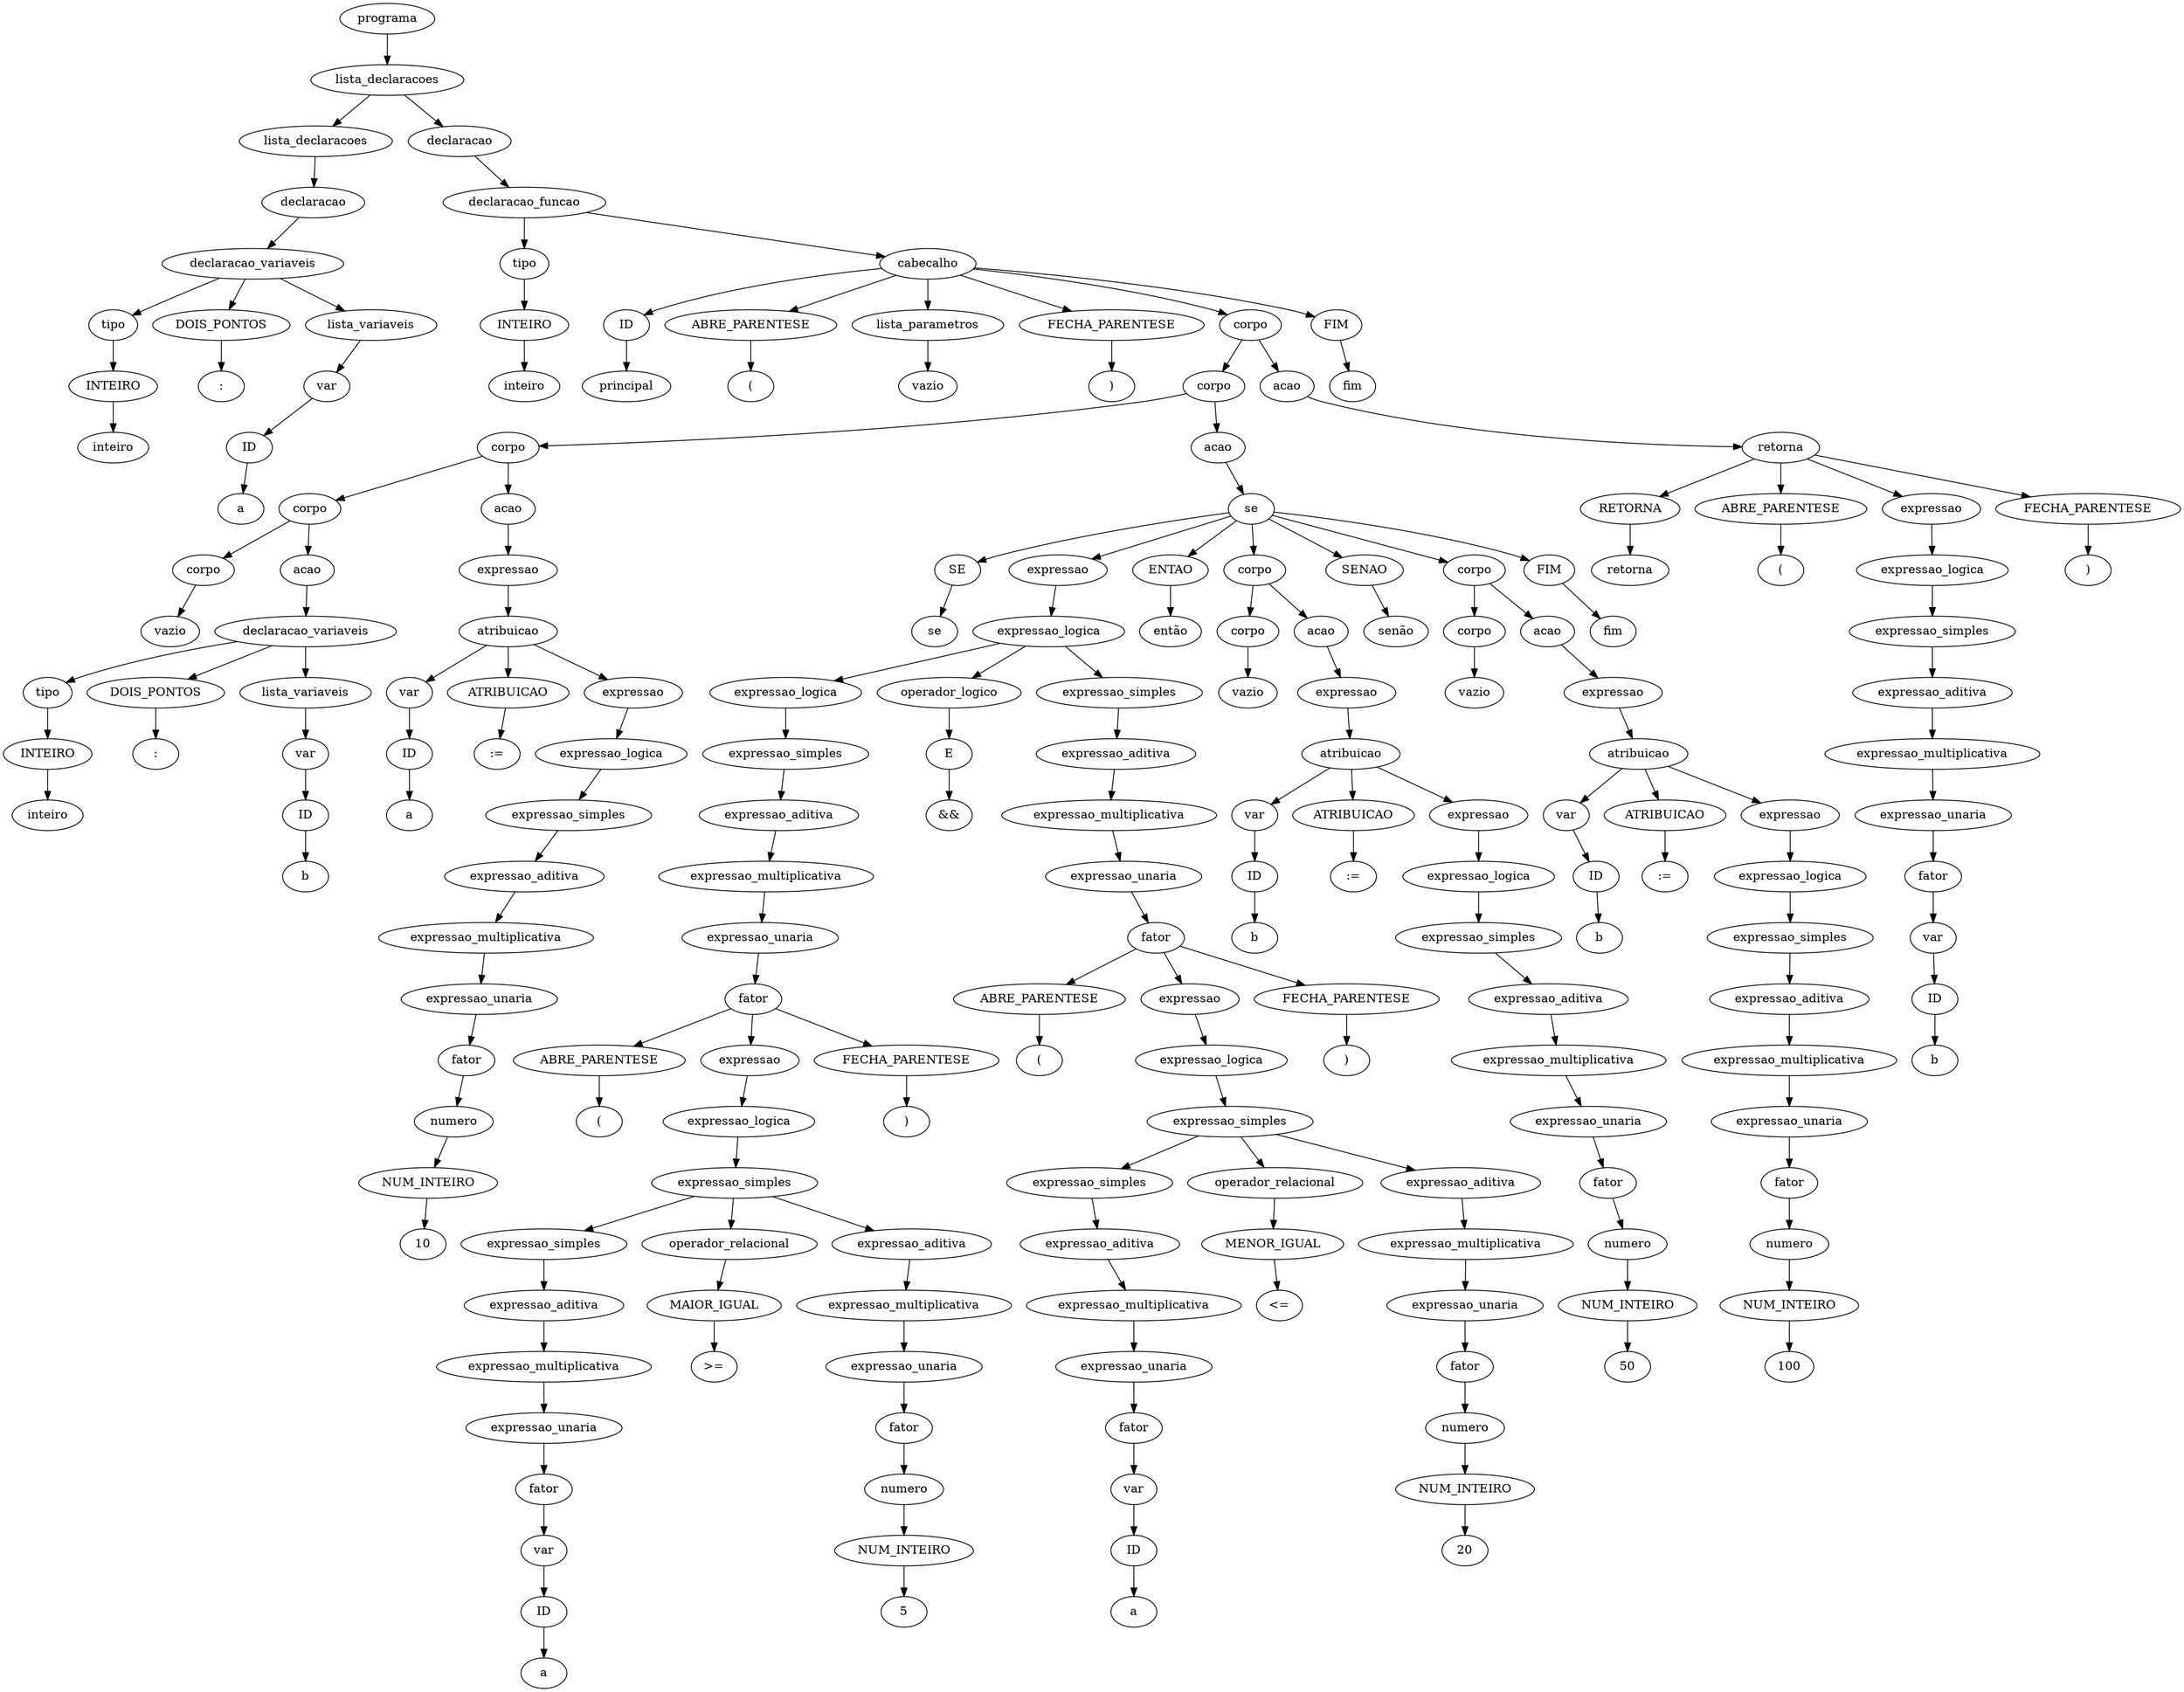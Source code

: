 digraph tree {
    "0x0" [label="programa"];
    "0x1" [label="lista_declaracoes"];
    "0x2" [label="lista_declaracoes"];
    "0x3" [label="declaracao"];
    "0x4" [label="declaracao_variaveis"];
    "0x5" [label="tipo"];
    "0x6" [label="INTEIRO"];
    "0x7" [label="inteiro"];
    "0x8" [label="DOIS_PONTOS"];
    "0x9" [label=":"];
    "0xa" [label="lista_variaveis"];
    "0xb" [label="var"];
    "0xc" [label="ID"];
    "0xd" [label="a"];
    "0xe" [label="declaracao"];
    "0xf" [label="declaracao_funcao"];
    "0x10" [label="tipo"];
    "0x11" [label="INTEIRO"];
    "0x12" [label="inteiro"];
    "0x13" [label="cabecalho"];
    "0x14" [label="ID"];
    "0x15" [label="principal"];
    "0x16" [label="ABRE_PARENTESE"];
    "0x17" [label="("];
    "0x18" [label="lista_parametros"];
    "0x19" [label="vazio"];
    "0x1a" [label="FECHA_PARENTESE"];
    "0x1b" [label=")"];
    "0x1c" [label="corpo"];
    "0x1d" [label="corpo"];
    "0x1e" [label="corpo"];
    "0x1f" [label="corpo"];
    "0x20" [label="corpo"];
    "0x21" [label="vazio"];
    "0x22" [label="acao"];
    "0x23" [label="declaracao_variaveis"];
    "0x24" [label="tipo"];
    "0x25" [label="INTEIRO"];
    "0x26" [label="inteiro"];
    "0x27" [label="DOIS_PONTOS"];
    "0x28" [label=":"];
    "0x29" [label="lista_variaveis"];
    "0x2a" [label="var"];
    "0x2b" [label="ID"];
    "0x2c" [label="b"];
    "0x2d" [label="acao"];
    "0x2e" [label="expressao"];
    "0x2f" [label="atribuicao"];
    "0x30" [label="var"];
    "0x31" [label="ID"];
    "0x32" [label="a"];
    "0x33" [label="ATRIBUICAO"];
    "0x34" [label=":="];
    "0x35" [label="expressao"];
    "0x36" [label="expressao_logica"];
    "0x37" [label="expressao_simples"];
    "0x38" [label="expressao_aditiva"];
    "0x39" [label="expressao_multiplicativa"];
    "0x3a" [label="expressao_unaria"];
    "0x3b" [label="fator"];
    "0x3c" [label="numero"];
    "0x3d" [label="NUM_INTEIRO"];
    "0x3e" [label="10"];
    "0x3f" [label="acao"];
    "0x40" [label="se"];
    "0x41" [label="SE"];
    "0x42" [label="se"];
    "0x43" [label="expressao"];
    "0x44" [label="expressao_logica"];
    "0x45" [label="expressao_logica"];
    "0x46" [label="expressao_simples"];
    "0x47" [label="expressao_aditiva"];
    "0x48" [label="expressao_multiplicativa"];
    "0x49" [label="expressao_unaria"];
    "0x4a" [label="fator"];
    "0x4b" [label="ABRE_PARENTESE"];
    "0x4c" [label="("];
    "0x4d" [label="expressao"];
    "0x4e" [label="expressao_logica"];
    "0x4f" [label="expressao_simples"];
    "0x50" [label="expressao_simples"];
    "0x51" [label="expressao_aditiva"];
    "0x52" [label="expressao_multiplicativa"];
    "0x53" [label="expressao_unaria"];
    "0x54" [label="fator"];
    "0x55" [label="var"];
    "0x56" [label="ID"];
    "0x57" [label="a"];
    "0x58" [label="operador_relacional"];
    "0x59" [label="MAIOR_IGUAL"];
    "0x5a" [label=">="];
    "0x5b" [label="expressao_aditiva"];
    "0x5c" [label="expressao_multiplicativa"];
    "0x5d" [label="expressao_unaria"];
    "0x5e" [label="fator"];
    "0x5f" [label="numero"];
    "0x60" [label="NUM_INTEIRO"];
    "0x61" [label="5"];
    "0x62" [label="FECHA_PARENTESE"];
    "0x63" [label=")"];
    "0x64" [label="operador_logico"];
    "0x65" [label="E"];
    "0x66" [label="&&"];
    "0x67" [label="expressao_simples"];
    "0x68" [label="expressao_aditiva"];
    "0x69" [label="expressao_multiplicativa"];
    "0x6a" [label="expressao_unaria"];
    "0x6b" [label="fator"];
    "0x6c" [label="ABRE_PARENTESE"];
    "0x6d" [label="("];
    "0x6e" [label="expressao"];
    "0x6f" [label="expressao_logica"];
    "0x70" [label="expressao_simples"];
    "0x71" [label="expressao_simples"];
    "0x72" [label="expressao_aditiva"];
    "0x73" [label="expressao_multiplicativa"];
    "0x74" [label="expressao_unaria"];
    "0x75" [label="fator"];
    "0x76" [label="var"];
    "0x77" [label="ID"];
    "0x78" [label="a"];
    "0x79" [label="operador_relacional"];
    "0x7a" [label="MENOR_IGUAL"];
    "0x7b" [label="<="];
    "0x7c" [label="expressao_aditiva"];
    "0x7d" [label="expressao_multiplicativa"];
    "0x7e" [label="expressao_unaria"];
    "0x7f" [label="fator"];
    "0x80" [label="numero"];
    "0x81" [label="NUM_INTEIRO"];
    "0x82" [label="20"];
    "0x83" [label="FECHA_PARENTESE"];
    "0x84" [label=")"];
    "0x85" [label="ENTAO"];
    "0x86" [label="então"];
    "0x87" [label="corpo"];
    "0x88" [label="corpo"];
    "0x89" [label="vazio"];
    "0x8a" [label="acao"];
    "0x8b" [label="expressao"];
    "0x8c" [label="atribuicao"];
    "0x8d" [label="var"];
    "0x8e" [label="ID"];
    "0x8f" [label="b"];
    "0x90" [label="ATRIBUICAO"];
    "0x91" [label=":="];
    "0x92" [label="expressao"];
    "0x93" [label="expressao_logica"];
    "0x94" [label="expressao_simples"];
    "0x95" [label="expressao_aditiva"];
    "0x96" [label="expressao_multiplicativa"];
    "0x97" [label="expressao_unaria"];
    "0x98" [label="fator"];
    "0x99" [label="numero"];
    "0x9a" [label="NUM_INTEIRO"];
    "0x9b" [label="50"];
    "0x9c" [label="SENAO"];
    "0x9d" [label="senão"];
    "0x9e" [label="corpo"];
    "0x9f" [label="corpo"];
    "0xa0" [label="vazio"];
    "0xa1" [label="acao"];
    "0xa2" [label="expressao"];
    "0xa3" [label="atribuicao"];
    "0xa4" [label="var"];
    "0xa5" [label="ID"];
    "0xa6" [label="b"];
    "0xa7" [label="ATRIBUICAO"];
    "0xa8" [label=":="];
    "0xa9" [label="expressao"];
    "0xaa" [label="expressao_logica"];
    "0xab" [label="expressao_simples"];
    "0xac" [label="expressao_aditiva"];
    "0xad" [label="expressao_multiplicativa"];
    "0xae" [label="expressao_unaria"];
    "0xaf" [label="fator"];
    "0xb0" [label="numero"];
    "0xb1" [label="NUM_INTEIRO"];
    "0xb2" [label="100"];
    "0xb3" [label="FIM"];
    "0xb4" [label="fim"];
    "0xb5" [label="acao"];
    "0xb6" [label="retorna"];
    "0xb7" [label="RETORNA"];
    "0xb8" [label="retorna"];
    "0xb9" [label="ABRE_PARENTESE"];
    "0xba" [label="("];
    "0xbb" [label="expressao"];
    "0xbc" [label="expressao_logica"];
    "0xbd" [label="expressao_simples"];
    "0xbe" [label="expressao_aditiva"];
    "0xbf" [label="expressao_multiplicativa"];
    "0xc0" [label="expressao_unaria"];
    "0xc1" [label="fator"];
    "0xc2" [label="var"];
    "0xc3" [label="ID"];
    "0xc4" [label="b"];
    "0xc5" [label="FECHA_PARENTESE"];
    "0xc6" [label=")"];
    "0xc7" [label="FIM"];
    "0xc8" [label="fim"];
    "0x0" -> "0x1";
    "0x1" -> "0x2";
    "0x1" -> "0xe";
    "0x2" -> "0x3";
    "0x3" -> "0x4";
    "0x4" -> "0x5";
    "0x4" -> "0x8";
    "0x4" -> "0xa";
    "0x5" -> "0x6";
    "0x6" -> "0x7";
    "0x8" -> "0x9";
    "0xa" -> "0xb";
    "0xb" -> "0xc";
    "0xc" -> "0xd";
    "0xe" -> "0xf";
    "0xf" -> "0x10";
    "0xf" -> "0x13";
    "0x10" -> "0x11";
    "0x11" -> "0x12";
    "0x13" -> "0x14";
    "0x13" -> "0x16";
    "0x13" -> "0x18";
    "0x13" -> "0x1a";
    "0x13" -> "0x1c";
    "0x13" -> "0xc7";
    "0x14" -> "0x15";
    "0x16" -> "0x17";
    "0x18" -> "0x19";
    "0x1a" -> "0x1b";
    "0x1c" -> "0x1d";
    "0x1c" -> "0xb5";
    "0x1d" -> "0x1e";
    "0x1d" -> "0x3f";
    "0x1e" -> "0x1f";
    "0x1e" -> "0x2d";
    "0x1f" -> "0x20";
    "0x1f" -> "0x22";
    "0x20" -> "0x21";
    "0x22" -> "0x23";
    "0x23" -> "0x24";
    "0x23" -> "0x27";
    "0x23" -> "0x29";
    "0x24" -> "0x25";
    "0x25" -> "0x26";
    "0x27" -> "0x28";
    "0x29" -> "0x2a";
    "0x2a" -> "0x2b";
    "0x2b" -> "0x2c";
    "0x2d" -> "0x2e";
    "0x2e" -> "0x2f";
    "0x2f" -> "0x30";
    "0x2f" -> "0x33";
    "0x2f" -> "0x35";
    "0x30" -> "0x31";
    "0x31" -> "0x32";
    "0x33" -> "0x34";
    "0x35" -> "0x36";
    "0x36" -> "0x37";
    "0x37" -> "0x38";
    "0x38" -> "0x39";
    "0x39" -> "0x3a";
    "0x3a" -> "0x3b";
    "0x3b" -> "0x3c";
    "0x3c" -> "0x3d";
    "0x3d" -> "0x3e";
    "0x3f" -> "0x40";
    "0x40" -> "0x41";
    "0x40" -> "0x43";
    "0x40" -> "0x85";
    "0x40" -> "0x87";
    "0x40" -> "0x9c";
    "0x40" -> "0x9e";
    "0x40" -> "0xb3";
    "0x41" -> "0x42";
    "0x43" -> "0x44";
    "0x44" -> "0x45";
    "0x44" -> "0x64";
    "0x44" -> "0x67";
    "0x45" -> "0x46";
    "0x46" -> "0x47";
    "0x47" -> "0x48";
    "0x48" -> "0x49";
    "0x49" -> "0x4a";
    "0x4a" -> "0x4b";
    "0x4a" -> "0x4d";
    "0x4a" -> "0x62";
    "0x4b" -> "0x4c";
    "0x4d" -> "0x4e";
    "0x4e" -> "0x4f";
    "0x4f" -> "0x50";
    "0x4f" -> "0x58";
    "0x4f" -> "0x5b";
    "0x50" -> "0x51";
    "0x51" -> "0x52";
    "0x52" -> "0x53";
    "0x53" -> "0x54";
    "0x54" -> "0x55";
    "0x55" -> "0x56";
    "0x56" -> "0x57";
    "0x58" -> "0x59";
    "0x59" -> "0x5a";
    "0x5b" -> "0x5c";
    "0x5c" -> "0x5d";
    "0x5d" -> "0x5e";
    "0x5e" -> "0x5f";
    "0x5f" -> "0x60";
    "0x60" -> "0x61";
    "0x62" -> "0x63";
    "0x64" -> "0x65";
    "0x65" -> "0x66";
    "0x67" -> "0x68";
    "0x68" -> "0x69";
    "0x69" -> "0x6a";
    "0x6a" -> "0x6b";
    "0x6b" -> "0x6c";
    "0x6b" -> "0x6e";
    "0x6b" -> "0x83";
    "0x6c" -> "0x6d";
    "0x6e" -> "0x6f";
    "0x6f" -> "0x70";
    "0x70" -> "0x71";
    "0x70" -> "0x79";
    "0x70" -> "0x7c";
    "0x71" -> "0x72";
    "0x72" -> "0x73";
    "0x73" -> "0x74";
    "0x74" -> "0x75";
    "0x75" -> "0x76";
    "0x76" -> "0x77";
    "0x77" -> "0x78";
    "0x79" -> "0x7a";
    "0x7a" -> "0x7b";
    "0x7c" -> "0x7d";
    "0x7d" -> "0x7e";
    "0x7e" -> "0x7f";
    "0x7f" -> "0x80";
    "0x80" -> "0x81";
    "0x81" -> "0x82";
    "0x83" -> "0x84";
    "0x85" -> "0x86";
    "0x87" -> "0x88";
    "0x87" -> "0x8a";
    "0x88" -> "0x89";
    "0x8a" -> "0x8b";
    "0x8b" -> "0x8c";
    "0x8c" -> "0x8d";
    "0x8c" -> "0x90";
    "0x8c" -> "0x92";
    "0x8d" -> "0x8e";
    "0x8e" -> "0x8f";
    "0x90" -> "0x91";
    "0x92" -> "0x93";
    "0x93" -> "0x94";
    "0x94" -> "0x95";
    "0x95" -> "0x96";
    "0x96" -> "0x97";
    "0x97" -> "0x98";
    "0x98" -> "0x99";
    "0x99" -> "0x9a";
    "0x9a" -> "0x9b";
    "0x9c" -> "0x9d";
    "0x9e" -> "0x9f";
    "0x9e" -> "0xa1";
    "0x9f" -> "0xa0";
    "0xa1" -> "0xa2";
    "0xa2" -> "0xa3";
    "0xa3" -> "0xa4";
    "0xa3" -> "0xa7";
    "0xa3" -> "0xa9";
    "0xa4" -> "0xa5";
    "0xa5" -> "0xa6";
    "0xa7" -> "0xa8";
    "0xa9" -> "0xaa";
    "0xaa" -> "0xab";
    "0xab" -> "0xac";
    "0xac" -> "0xad";
    "0xad" -> "0xae";
    "0xae" -> "0xaf";
    "0xaf" -> "0xb0";
    "0xb0" -> "0xb1";
    "0xb1" -> "0xb2";
    "0xb3" -> "0xb4";
    "0xb5" -> "0xb6";
    "0xb6" -> "0xb7";
    "0xb6" -> "0xb9";
    "0xb6" -> "0xbb";
    "0xb6" -> "0xc5";
    "0xb7" -> "0xb8";
    "0xb9" -> "0xba";
    "0xbb" -> "0xbc";
    "0xbc" -> "0xbd";
    "0xbd" -> "0xbe";
    "0xbe" -> "0xbf";
    "0xbf" -> "0xc0";
    "0xc0" -> "0xc1";
    "0xc1" -> "0xc2";
    "0xc2" -> "0xc3";
    "0xc3" -> "0xc4";
    "0xc5" -> "0xc6";
    "0xc7" -> "0xc8";
}

